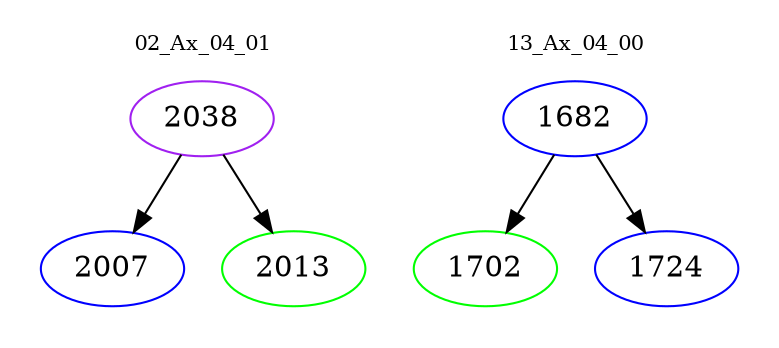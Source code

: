 digraph{
subgraph cluster_0 {
color = white
label = "02_Ax_04_01";
fontsize=10;
T0_2038 [label="2038", color="purple"]
T0_2038 -> T0_2007 [color="black"]
T0_2007 [label="2007", color="blue"]
T0_2038 -> T0_2013 [color="black"]
T0_2013 [label="2013", color="green"]
}
subgraph cluster_1 {
color = white
label = "13_Ax_04_00";
fontsize=10;
T1_1682 [label="1682", color="blue"]
T1_1682 -> T1_1702 [color="black"]
T1_1702 [label="1702", color="green"]
T1_1682 -> T1_1724 [color="black"]
T1_1724 [label="1724", color="blue"]
}
}
